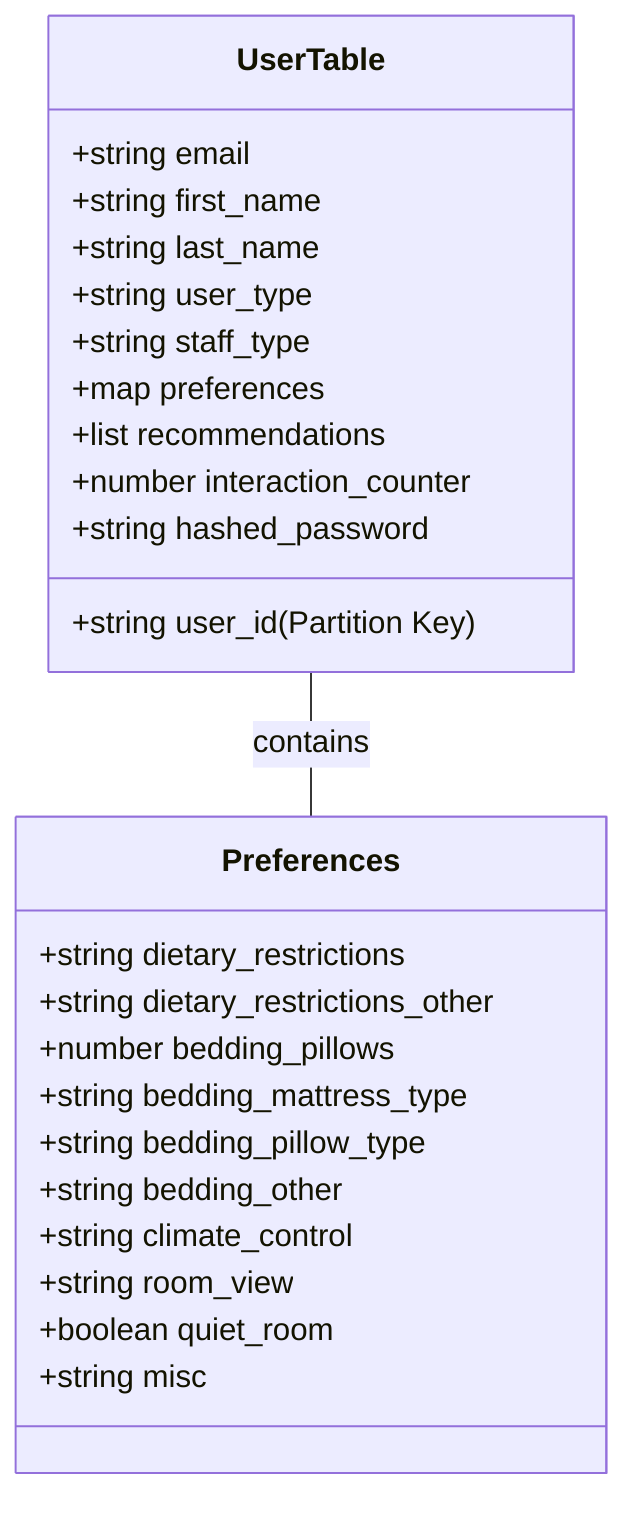 classDiagram
    class UserTable {
        +string user_id (Partition Key)
        +string email
        +string first_name
        +string last_name
        +string user_type
        +string staff_type
        +map preferences
        +list recommendations
        +number interaction_counter
        +string hashed_password
    }
    class Preferences {
        +string dietary_restrictions
        +string dietary_restrictions_other
        +number bedding_pillows
        +string bedding_mattress_type
        +string bedding_pillow_type
        +string bedding_other
        +string climate_control
        +string room_view
        +boolean quiet_room
        +string misc
    }
    UserTable -- Preferences : contains